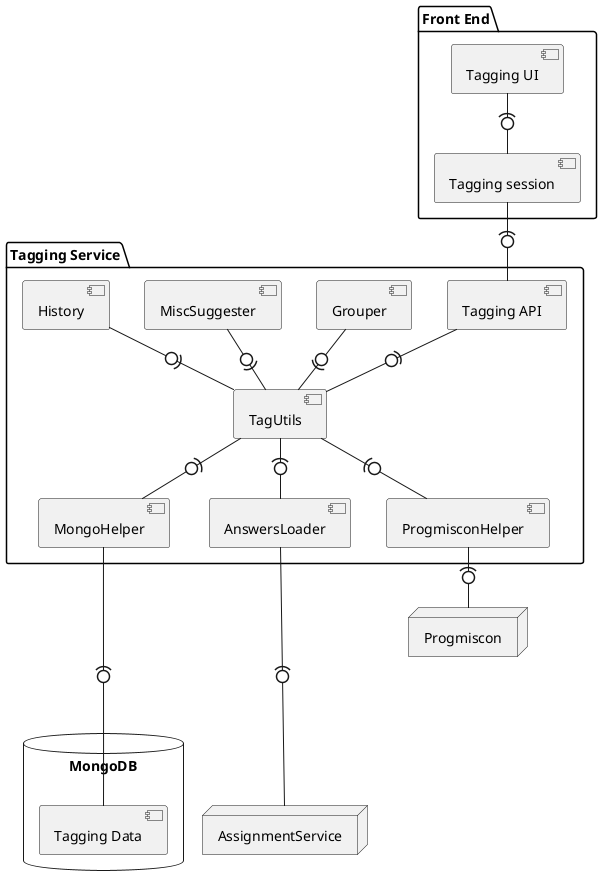@startuml


database "MongoDB\n" {
    [Tagging Data] as D
}

package "Tagging Service" as TService {
    [Tagging API] as TAPI
    [Grouper] as G
    [TagUtils] as TU
    [MongoHelper] as MH
    [MiscSuggester] as MS
    [History] as H
    [AnswersLoader] as AL
    [ProgmisconHelper] as PGH

    TAPI -(0- TU

    G -0)- TU
    MS -0)- TU
    H -0)- TU
    TU -(0- AL
    TU -(0- MH
    TU -(0- PGH
}

package "Front End" {
    [Tagging UI] as tui
    [Tagging session] as ts

    tui -(0- ts
}

node "AssignmentService" as AS
node "Progmiscon" as PG

MH --(0-- D

AL --(0-- AS


ts -(0- TAPI

PGH -(0- PG


@enduml